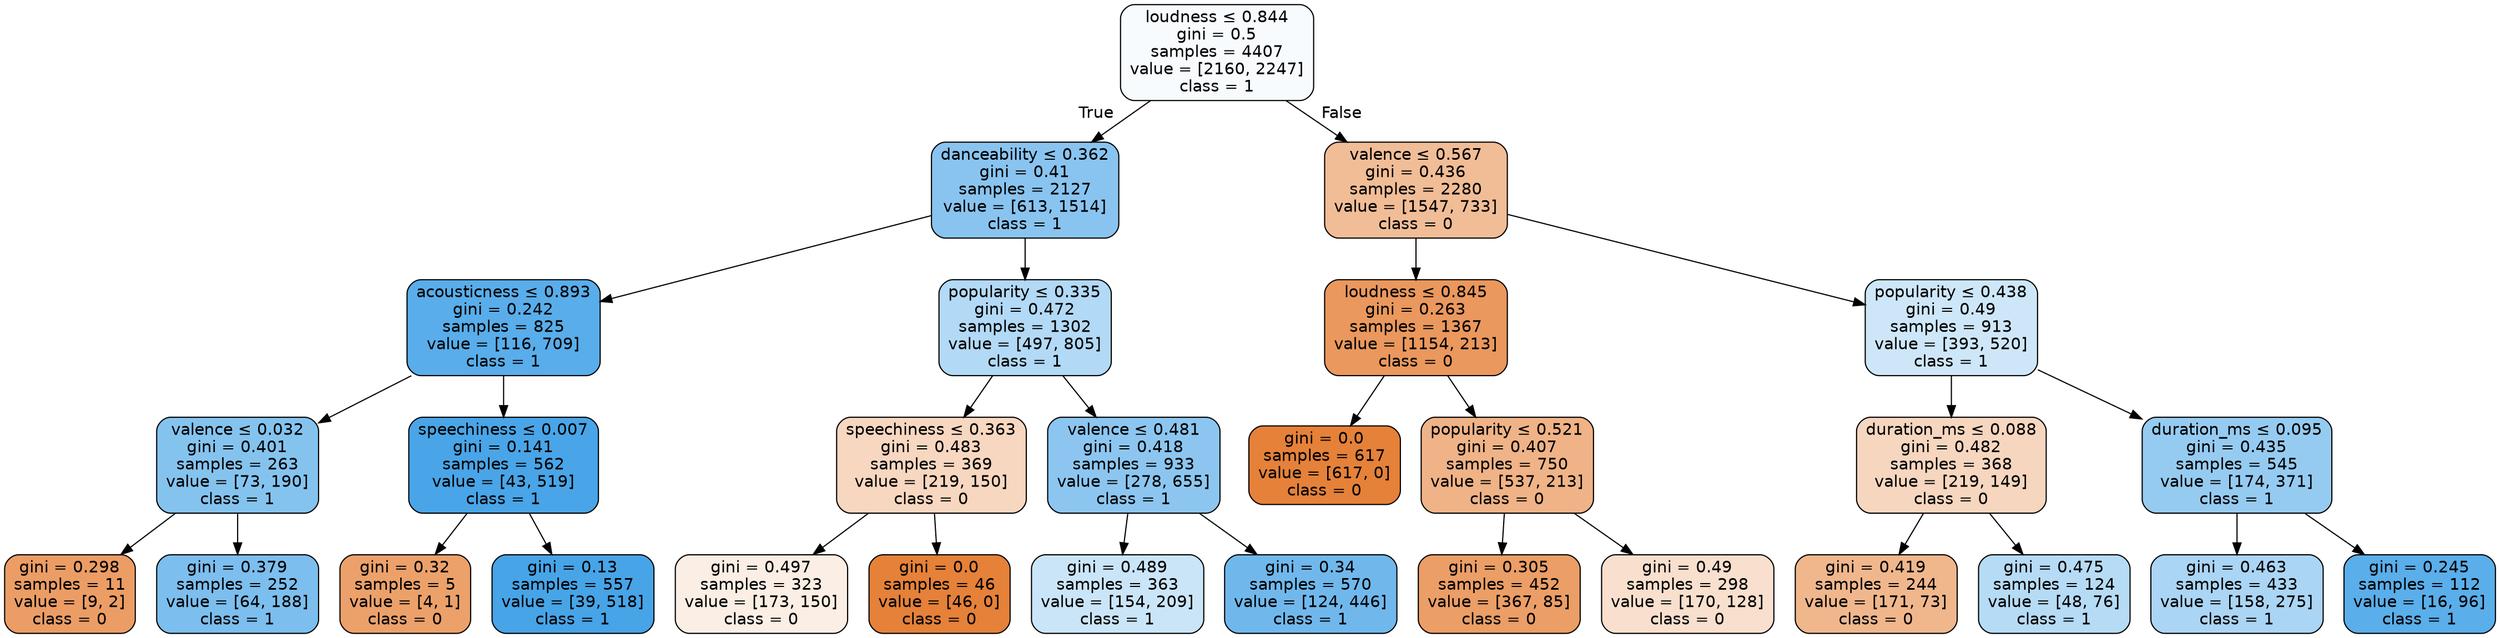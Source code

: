 digraph Tree {
node [shape=box, style="filled, rounded", color="black", fontname=helvetica] ;
edge [fontname=helvetica] ;
0 [label=<loudness &le; 0.844<br/>gini = 0.5<br/>samples = 4407<br/>value = [2160, 2247]<br/>class = 1>, fillcolor="#399de50a"] ;
1 [label=<danceability &le; 0.362<br/>gini = 0.41<br/>samples = 2127<br/>value = [613, 1514]<br/>class = 1>, fillcolor="#399de598"] ;
0 -> 1 [labeldistance=2.5, labelangle=45, headlabel="True"] ;
2 [label=<acousticness &le; 0.893<br/>gini = 0.242<br/>samples = 825<br/>value = [116, 709]<br/>class = 1>, fillcolor="#399de5d5"] ;
1 -> 2 ;
3 [label=<valence &le; 0.032<br/>gini = 0.401<br/>samples = 263<br/>value = [73, 190]<br/>class = 1>, fillcolor="#399de59d"] ;
2 -> 3 ;
4 [label=<gini = 0.298<br/>samples = 11<br/>value = [9, 2]<br/>class = 0>, fillcolor="#e58139c6"] ;
3 -> 4 ;
5 [label=<gini = 0.379<br/>samples = 252<br/>value = [64, 188]<br/>class = 1>, fillcolor="#399de5a8"] ;
3 -> 5 ;
6 [label=<speechiness &le; 0.007<br/>gini = 0.141<br/>samples = 562<br/>value = [43, 519]<br/>class = 1>, fillcolor="#399de5ea"] ;
2 -> 6 ;
7 [label=<gini = 0.32<br/>samples = 5<br/>value = [4, 1]<br/>class = 0>, fillcolor="#e58139bf"] ;
6 -> 7 ;
8 [label=<gini = 0.13<br/>samples = 557<br/>value = [39, 518]<br/>class = 1>, fillcolor="#399de5ec"] ;
6 -> 8 ;
9 [label=<popularity &le; 0.335<br/>gini = 0.472<br/>samples = 1302<br/>value = [497, 805]<br/>class = 1>, fillcolor="#399de562"] ;
1 -> 9 ;
10 [label=<speechiness &le; 0.363<br/>gini = 0.483<br/>samples = 369<br/>value = [219, 150]<br/>class = 0>, fillcolor="#e5813950"] ;
9 -> 10 ;
11 [label=<gini = 0.497<br/>samples = 323<br/>value = [173, 150]<br/>class = 0>, fillcolor="#e5813922"] ;
10 -> 11 ;
12 [label=<gini = 0.0<br/>samples = 46<br/>value = [46, 0]<br/>class = 0>, fillcolor="#e58139ff"] ;
10 -> 12 ;
13 [label=<valence &le; 0.481<br/>gini = 0.418<br/>samples = 933<br/>value = [278, 655]<br/>class = 1>, fillcolor="#399de593"] ;
9 -> 13 ;
14 [label=<gini = 0.489<br/>samples = 363<br/>value = [154, 209]<br/>class = 1>, fillcolor="#399de543"] ;
13 -> 14 ;
15 [label=<gini = 0.34<br/>samples = 570<br/>value = [124, 446]<br/>class = 1>, fillcolor="#399de5b8"] ;
13 -> 15 ;
16 [label=<valence &le; 0.567<br/>gini = 0.436<br/>samples = 2280<br/>value = [1547, 733]<br/>class = 0>, fillcolor="#e5813986"] ;
0 -> 16 [labeldistance=2.5, labelangle=-45, headlabel="False"] ;
17 [label=<loudness &le; 0.845<br/>gini = 0.263<br/>samples = 1367<br/>value = [1154, 213]<br/>class = 0>, fillcolor="#e58139d0"] ;
16 -> 17 ;
18 [label=<gini = 0.0<br/>samples = 617<br/>value = [617, 0]<br/>class = 0>, fillcolor="#e58139ff"] ;
17 -> 18 ;
19 [label=<popularity &le; 0.521<br/>gini = 0.407<br/>samples = 750<br/>value = [537, 213]<br/>class = 0>, fillcolor="#e581399a"] ;
17 -> 19 ;
20 [label=<gini = 0.305<br/>samples = 452<br/>value = [367, 85]<br/>class = 0>, fillcolor="#e58139c4"] ;
19 -> 20 ;
21 [label=<gini = 0.49<br/>samples = 298<br/>value = [170, 128]<br/>class = 0>, fillcolor="#e581393f"] ;
19 -> 21 ;
22 [label=<popularity &le; 0.438<br/>gini = 0.49<br/>samples = 913<br/>value = [393, 520]<br/>class = 1>, fillcolor="#399de53e"] ;
16 -> 22 ;
23 [label=<duration_ms &le; 0.088<br/>gini = 0.482<br/>samples = 368<br/>value = [219, 149]<br/>class = 0>, fillcolor="#e5813952"] ;
22 -> 23 ;
24 [label=<gini = 0.419<br/>samples = 244<br/>value = [171, 73]<br/>class = 0>, fillcolor="#e5813992"] ;
23 -> 24 ;
25 [label=<gini = 0.475<br/>samples = 124<br/>value = [48, 76]<br/>class = 1>, fillcolor="#399de55e"] ;
23 -> 25 ;
26 [label=<duration_ms &le; 0.095<br/>gini = 0.435<br/>samples = 545<br/>value = [174, 371]<br/>class = 1>, fillcolor="#399de587"] ;
22 -> 26 ;
27 [label=<gini = 0.463<br/>samples = 433<br/>value = [158, 275]<br/>class = 1>, fillcolor="#399de56c"] ;
26 -> 27 ;
28 [label=<gini = 0.245<br/>samples = 112<br/>value = [16, 96]<br/>class = 1>, fillcolor="#399de5d4"] ;
26 -> 28 ;
}